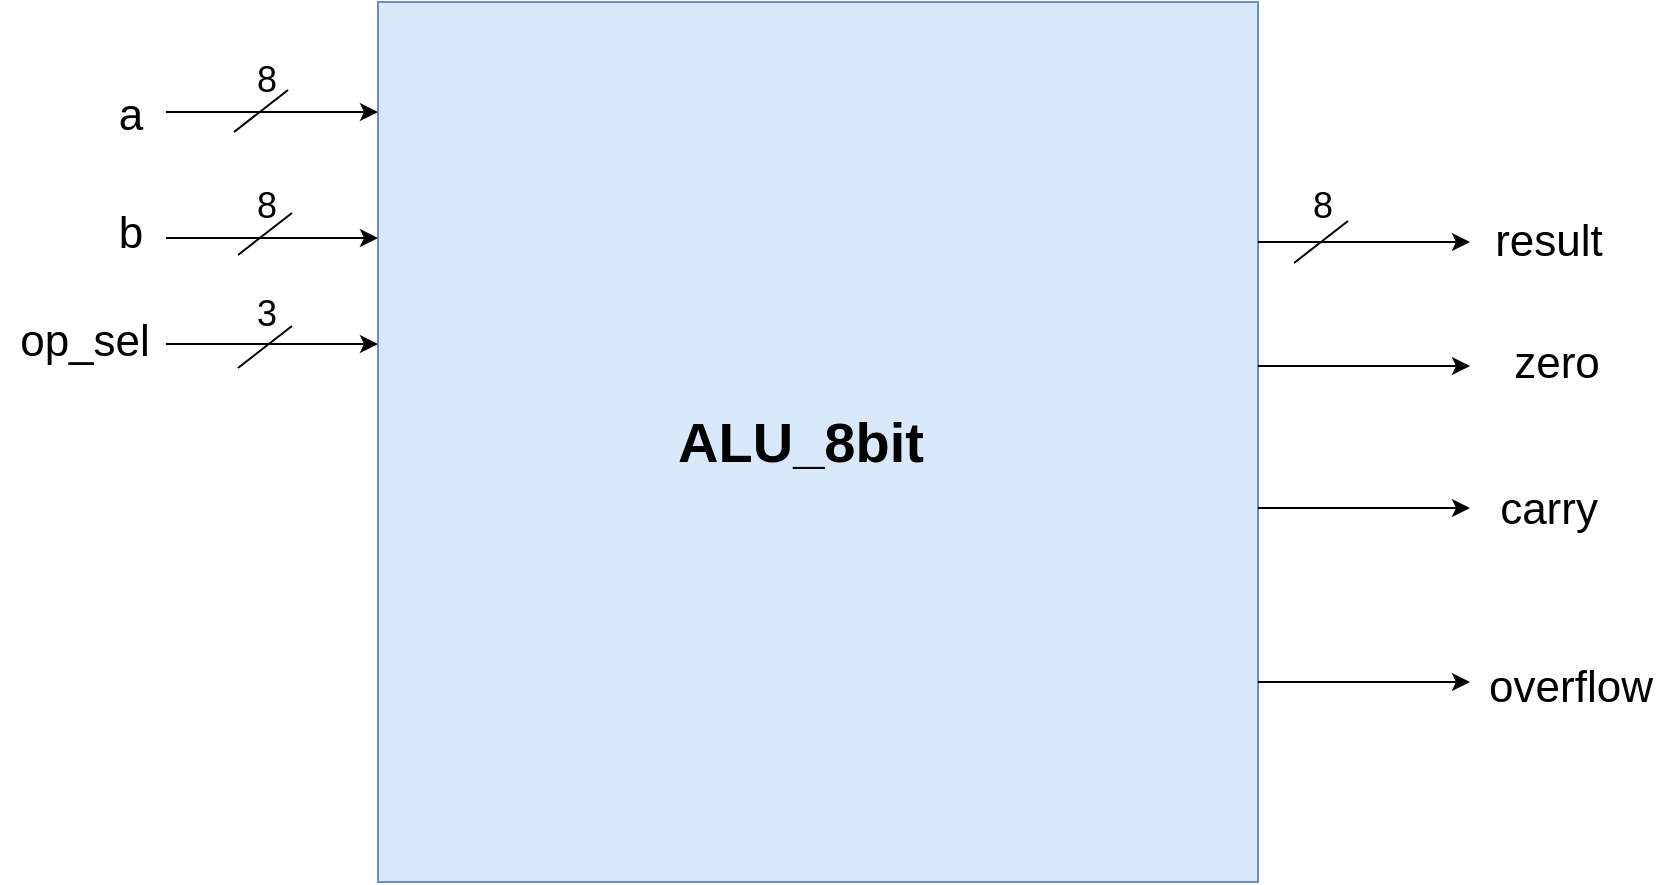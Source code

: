 <mxfile version="26.0.15">
  <diagram name="Page-1" id="WgXCksPmFa3XEzk_gLIZ">
    <mxGraphModel dx="1134" dy="799" grid="0" gridSize="10" guides="1" tooltips="1" connect="1" arrows="1" fold="1" page="1" pageScale="1" pageWidth="1700" pageHeight="1100" math="0" shadow="0">
      <root>
        <mxCell id="0" />
        <mxCell id="1" parent="0" />
        <mxCell id="eWpxI3_XdHHww0o2T_jN-1" value="" style="whiteSpace=wrap;html=1;aspect=fixed;fillColor=#dae8fc;strokeColor=#6c8ebf;" vertex="1" parent="1">
          <mxGeometry x="540" y="284" width="440" height="440" as="geometry" />
        </mxCell>
        <mxCell id="eWpxI3_XdHHww0o2T_jN-3" value="" style="endArrow=classic;html=1;rounded=0;" edge="1" parent="1">
          <mxGeometry width="50" height="50" relative="1" as="geometry">
            <mxPoint x="434" y="402" as="sourcePoint" />
            <mxPoint x="540" y="402" as="targetPoint" />
          </mxGeometry>
        </mxCell>
        <mxCell id="eWpxI3_XdHHww0o2T_jN-4" value="" style="endArrow=classic;html=1;rounded=0;" edge="1" parent="1">
          <mxGeometry width="50" height="50" relative="1" as="geometry">
            <mxPoint x="434" y="455" as="sourcePoint" />
            <mxPoint x="540" y="455" as="targetPoint" />
          </mxGeometry>
        </mxCell>
        <mxCell id="eWpxI3_XdHHww0o2T_jN-5" value="" style="endArrow=classic;html=1;rounded=0;" edge="1" parent="1">
          <mxGeometry width="50" height="50" relative="1" as="geometry">
            <mxPoint x="434" y="339" as="sourcePoint" />
            <mxPoint x="540" y="339" as="targetPoint" />
          </mxGeometry>
        </mxCell>
        <mxCell id="eWpxI3_XdHHww0o2T_jN-6" value="" style="endArrow=classic;html=1;rounded=0;" edge="1" parent="1">
          <mxGeometry width="50" height="50" relative="1" as="geometry">
            <mxPoint x="980" y="404" as="sourcePoint" />
            <mxPoint x="1086" y="404" as="targetPoint" />
          </mxGeometry>
        </mxCell>
        <mxCell id="eWpxI3_XdHHww0o2T_jN-7" value="" style="endArrow=classic;html=1;rounded=0;" edge="1" parent="1">
          <mxGeometry width="50" height="50" relative="1" as="geometry">
            <mxPoint x="980" y="466" as="sourcePoint" />
            <mxPoint x="1086" y="466" as="targetPoint" />
          </mxGeometry>
        </mxCell>
        <mxCell id="eWpxI3_XdHHww0o2T_jN-8" value="" style="endArrow=classic;html=1;rounded=0;" edge="1" parent="1">
          <mxGeometry width="50" height="50" relative="1" as="geometry">
            <mxPoint x="980" y="537" as="sourcePoint" />
            <mxPoint x="1086" y="537" as="targetPoint" />
          </mxGeometry>
        </mxCell>
        <mxCell id="eWpxI3_XdHHww0o2T_jN-9" value="" style="endArrow=classic;html=1;rounded=0;" edge="1" parent="1">
          <mxGeometry width="50" height="50" relative="1" as="geometry">
            <mxPoint x="980" y="624" as="sourcePoint" />
            <mxPoint x="1086" y="624" as="targetPoint" />
          </mxGeometry>
        </mxCell>
        <mxCell id="eWpxI3_XdHHww0o2T_jN-10" value="&lt;font style=&quot;font-size: 22px;&quot;&gt;a&lt;/font&gt;" style="text;html=1;align=center;verticalAlign=middle;resizable=0;points=[];autosize=1;strokeColor=none;fillColor=none;" vertex="1" parent="1">
          <mxGeometry x="401" y="322" width="30" height="38" as="geometry" />
        </mxCell>
        <mxCell id="eWpxI3_XdHHww0o2T_jN-11" value="&lt;font style=&quot;font-size: 22px;&quot;&gt;b&lt;/font&gt;" style="text;html=1;align=center;verticalAlign=middle;resizable=0;points=[];autosize=1;strokeColor=none;fillColor=none;" vertex="1" parent="1">
          <mxGeometry x="401" y="381" width="30" height="38" as="geometry" />
        </mxCell>
        <mxCell id="eWpxI3_XdHHww0o2T_jN-12" value="&lt;font style=&quot;font-size: 22px;&quot;&gt;op_sel&lt;/font&gt;" style="text;html=1;align=center;verticalAlign=middle;resizable=0;points=[];autosize=1;strokeColor=none;fillColor=none;" vertex="1" parent="1">
          <mxGeometry x="351" y="435" width="83" height="38" as="geometry" />
        </mxCell>
        <mxCell id="eWpxI3_XdHHww0o2T_jN-13" value="&lt;font style=&quot;font-size: 22px;&quot;&gt;result&lt;/font&gt;" style="text;html=1;align=center;verticalAlign=middle;resizable=0;points=[];autosize=1;strokeColor=none;fillColor=none;" vertex="1" parent="1">
          <mxGeometry x="1089" y="385" width="72" height="38" as="geometry" />
        </mxCell>
        <mxCell id="eWpxI3_XdHHww0o2T_jN-14" value="&lt;font style=&quot;font-size: 22px;&quot;&gt;zero&lt;/font&gt;" style="text;html=1;align=center;verticalAlign=middle;resizable=0;points=[];autosize=1;strokeColor=none;fillColor=none;" vertex="1" parent="1">
          <mxGeometry x="1098" y="446" width="61" height="38" as="geometry" />
        </mxCell>
        <mxCell id="eWpxI3_XdHHww0o2T_jN-15" value="&lt;font style=&quot;font-size: 22px;&quot;&gt;carry&lt;/font&gt;" style="text;html=1;align=center;verticalAlign=middle;resizable=0;points=[];autosize=1;strokeColor=none;fillColor=none;" vertex="1" parent="1">
          <mxGeometry x="1091.5" y="519" width="67" height="38" as="geometry" />
        </mxCell>
        <mxCell id="eWpxI3_XdHHww0o2T_jN-16" value="&lt;font style=&quot;font-size: 22px;&quot;&gt;overflow&lt;/font&gt;" style="text;html=1;align=center;verticalAlign=middle;resizable=0;points=[];autosize=1;strokeColor=none;fillColor=none;" vertex="1" parent="1">
          <mxGeometry x="1086" y="608" width="100" height="38" as="geometry" />
        </mxCell>
        <mxCell id="eWpxI3_XdHHww0o2T_jN-17" value="&lt;font style=&quot;font-size: 28px;&quot;&gt;&lt;b style=&quot;&quot;&gt;ALU_8bit&lt;/b&gt;&lt;/font&gt;" style="text;html=1;align=center;verticalAlign=middle;resizable=0;points=[];autosize=1;strokeColor=none;fillColor=none;" vertex="1" parent="1">
          <mxGeometry x="680" y="481" width="141" height="46" as="geometry" />
        </mxCell>
        <mxCell id="eWpxI3_XdHHww0o2T_jN-18" value="" style="endArrow=none;html=1;rounded=0;" edge="1" parent="1">
          <mxGeometry width="50" height="50" relative="1" as="geometry">
            <mxPoint x="998" y="414.5" as="sourcePoint" />
            <mxPoint x="1025" y="393.5" as="targetPoint" />
          </mxGeometry>
        </mxCell>
        <mxCell id="eWpxI3_XdHHww0o2T_jN-19" value="" style="endArrow=none;html=1;rounded=0;" edge="1" parent="1">
          <mxGeometry width="50" height="50" relative="1" as="geometry">
            <mxPoint x="470" y="410.5" as="sourcePoint" />
            <mxPoint x="497" y="389.5" as="targetPoint" />
          </mxGeometry>
        </mxCell>
        <mxCell id="eWpxI3_XdHHww0o2T_jN-20" value="" style="endArrow=none;html=1;rounded=0;" edge="1" parent="1">
          <mxGeometry width="50" height="50" relative="1" as="geometry">
            <mxPoint x="468" y="349" as="sourcePoint" />
            <mxPoint x="495" y="328" as="targetPoint" />
          </mxGeometry>
        </mxCell>
        <mxCell id="eWpxI3_XdHHww0o2T_jN-21" value="" style="endArrow=none;html=1;rounded=0;" edge="1" parent="1">
          <mxGeometry width="50" height="50" relative="1" as="geometry">
            <mxPoint x="470" y="467" as="sourcePoint" />
            <mxPoint x="497" y="446" as="targetPoint" />
          </mxGeometry>
        </mxCell>
        <mxCell id="eWpxI3_XdHHww0o2T_jN-22" value="&lt;font style=&quot;font-size: 18px;&quot;&gt;3&lt;/font&gt;" style="text;html=1;align=center;verticalAlign=middle;resizable=0;points=[];autosize=1;strokeColor=none;fillColor=none;" vertex="1" parent="1">
          <mxGeometry x="470" y="423" width="28" height="34" as="geometry" />
        </mxCell>
        <mxCell id="eWpxI3_XdHHww0o2T_jN-23" value="&lt;font style=&quot;font-size: 18px;&quot;&gt;8&lt;/font&gt;" style="text;html=1;align=center;verticalAlign=middle;resizable=0;points=[];autosize=1;strokeColor=none;fillColor=none;" vertex="1" parent="1">
          <mxGeometry x="470" y="369" width="28" height="34" as="geometry" />
        </mxCell>
        <mxCell id="eWpxI3_XdHHww0o2T_jN-24" value="&lt;font style=&quot;font-size: 18px;&quot;&gt;8&lt;/font&gt;" style="text;html=1;align=center;verticalAlign=middle;resizable=0;points=[];autosize=1;strokeColor=none;fillColor=none;" vertex="1" parent="1">
          <mxGeometry x="470" y="306" width="28" height="34" as="geometry" />
        </mxCell>
        <mxCell id="eWpxI3_XdHHww0o2T_jN-25" value="&lt;font style=&quot;font-size: 18px;&quot;&gt;8&lt;/font&gt;" style="text;html=1;align=center;verticalAlign=middle;resizable=0;points=[];autosize=1;strokeColor=none;fillColor=none;" vertex="1" parent="1">
          <mxGeometry x="998" y="369" width="28" height="34" as="geometry" />
        </mxCell>
      </root>
    </mxGraphModel>
  </diagram>
</mxfile>
